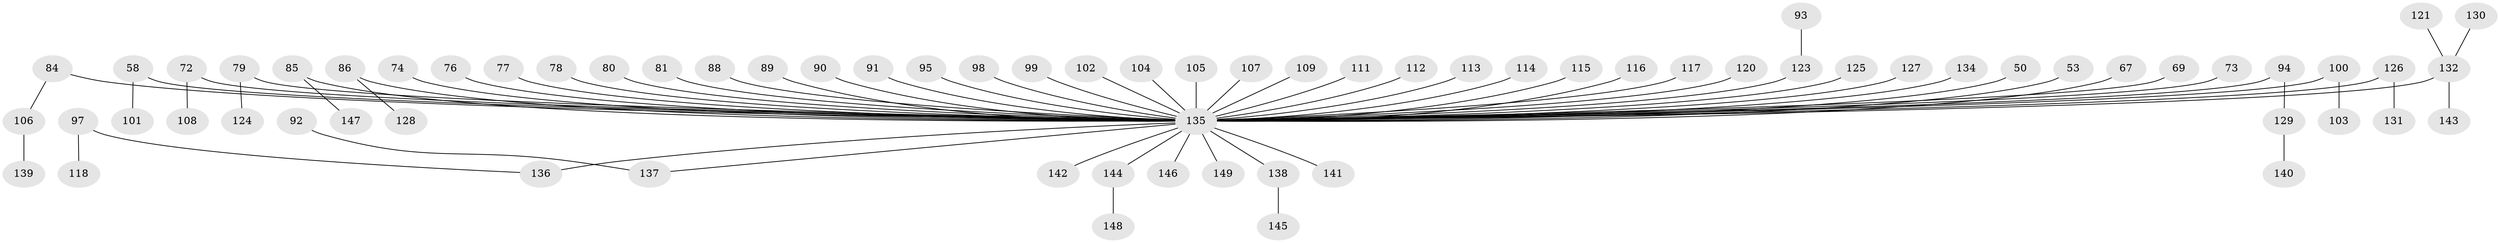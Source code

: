 // original degree distribution, {8: 0.006711409395973154, 4: 0.09395973154362416, 7: 0.006711409395973154, 1: 0.5167785234899329, 6: 0.026845637583892617, 3: 0.09395973154362416, 2: 0.24161073825503357, 5: 0.013422818791946308}
// Generated by graph-tools (version 1.1) at 2025/52/03/09/25 04:52:54]
// undirected, 74 vertices, 73 edges
graph export_dot {
graph [start="1"]
  node [color=gray90,style=filled];
  50;
  53;
  58;
  67;
  69;
  72 [super="+59"];
  73;
  74;
  76;
  77;
  78;
  79;
  80;
  81;
  84;
  85;
  86;
  88;
  89;
  90;
  91;
  92;
  93;
  94;
  95;
  97;
  98;
  99;
  100;
  101;
  102;
  103;
  104;
  105;
  106;
  107;
  108;
  109;
  111;
  112;
  113;
  114;
  115;
  116 [super="+35"];
  117;
  118;
  120;
  121;
  123 [super="+75"];
  124;
  125;
  126;
  127;
  128;
  129;
  130;
  131;
  132 [super="+56+122+119"];
  134;
  135 [super="+20+52+61+133+22+44+82+51+47+57+71+48"];
  136 [super="+87"];
  137 [super="+62"];
  138;
  139;
  140;
  141;
  142;
  143;
  144 [super="+66"];
  145;
  146 [super="+46"];
  147;
  148;
  149;
  50 -- 135;
  53 -- 135;
  58 -- 101;
  58 -- 135;
  67 -- 135;
  69 -- 135;
  72 -- 108;
  72 -- 135;
  73 -- 135;
  74 -- 135;
  76 -- 135;
  77 -- 135;
  78 -- 135;
  79 -- 124;
  79 -- 135;
  80 -- 135;
  81 -- 135;
  84 -- 106;
  84 -- 135;
  85 -- 147;
  85 -- 135;
  86 -- 128;
  86 -- 135;
  88 -- 135;
  89 -- 135;
  90 -- 135;
  91 -- 135;
  92 -- 137;
  93 -- 123;
  94 -- 129;
  94 -- 135;
  95 -- 135;
  97 -- 118;
  97 -- 136;
  98 -- 135;
  99 -- 135;
  100 -- 103;
  100 -- 135;
  102 -- 135;
  104 -- 135;
  105 -- 135;
  106 -- 139;
  107 -- 135;
  109 -- 135;
  111 -- 135;
  112 -- 135;
  113 -- 135;
  114 -- 135;
  115 -- 135;
  116 -- 135;
  117 -- 135;
  120 -- 135;
  121 -- 132;
  123 -- 135;
  125 -- 135;
  126 -- 131;
  126 -- 135;
  127 -- 135;
  129 -- 140;
  130 -- 132;
  132 -- 143;
  132 -- 135;
  134 -- 135;
  135 -- 136;
  135 -- 137;
  135 -- 138;
  135 -- 141;
  135 -- 142;
  135 -- 144;
  135 -- 149;
  135 -- 146;
  138 -- 145;
  144 -- 148;
}
